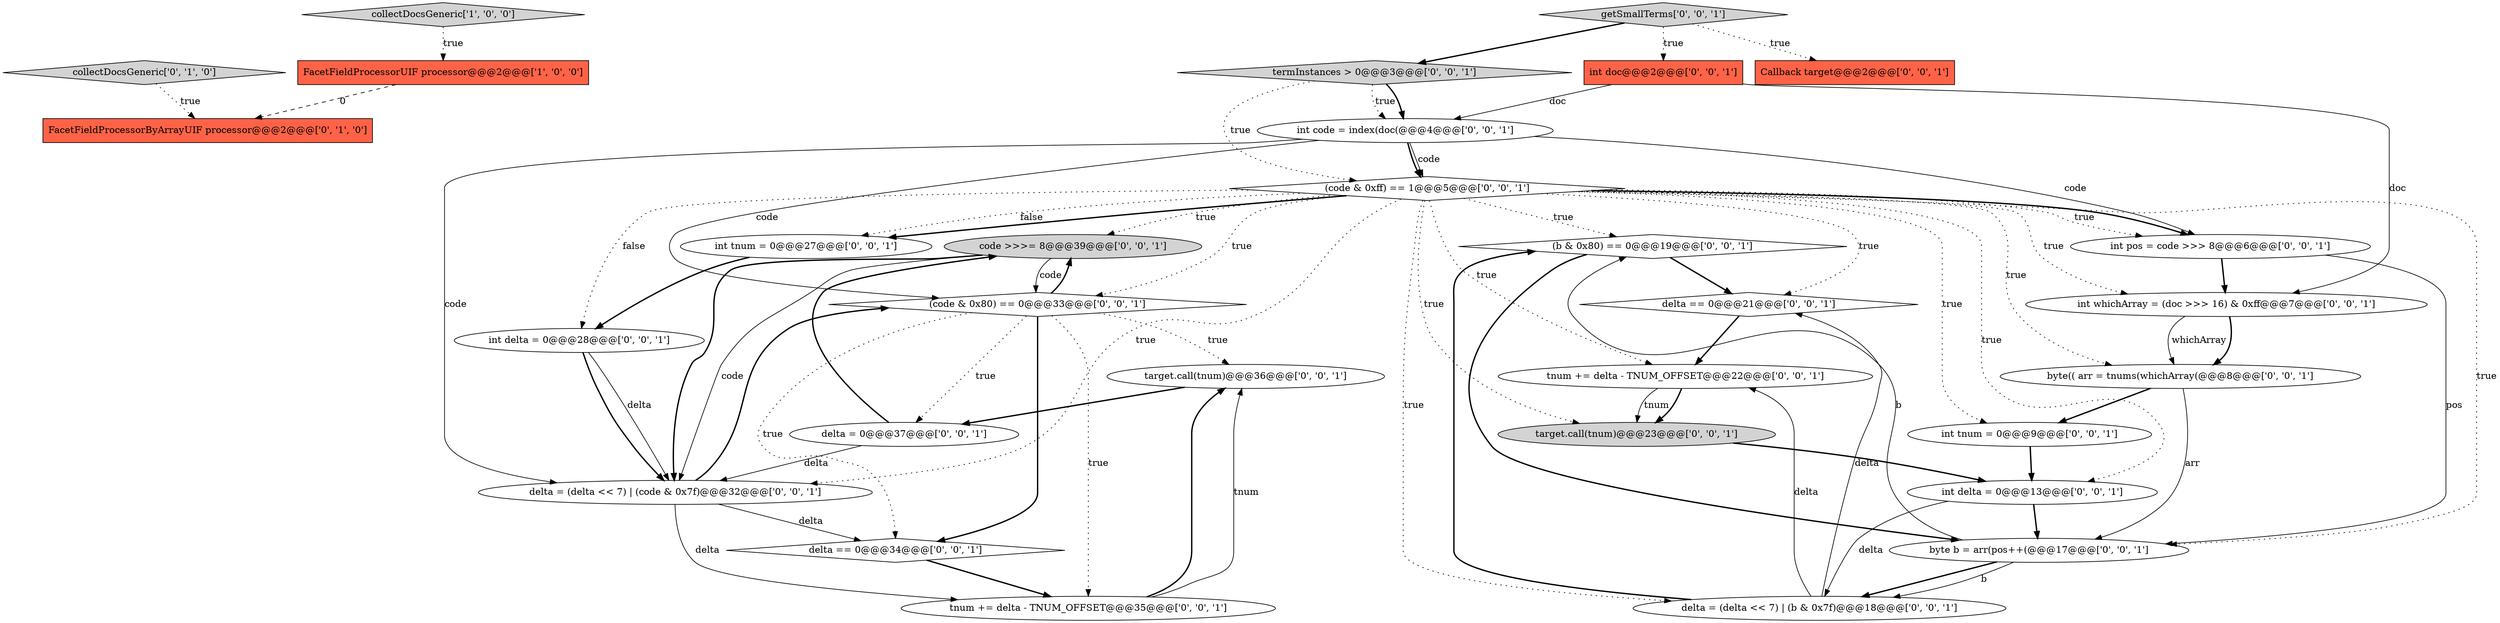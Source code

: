 digraph {
0 [style = filled, label = "FacetFieldProcessorUIF processor@@@2@@@['1', '0', '0']", fillcolor = tomato, shape = box image = "AAA1AAABBB1BBB"];
5 [style = filled, label = "(b & 0x80) == 0@@@19@@@['0', '0', '1']", fillcolor = white, shape = diamond image = "AAA0AAABBB3BBB"];
12 [style = filled, label = "(code & 0xff) == 1@@@5@@@['0', '0', '1']", fillcolor = white, shape = diamond image = "AAA0AAABBB3BBB"];
17 [style = filled, label = "int whichArray = (doc >>> 16) & 0xff@@@7@@@['0', '0', '1']", fillcolor = white, shape = ellipse image = "AAA0AAABBB3BBB"];
3 [style = filled, label = "collectDocsGeneric['0', '1', '0']", fillcolor = lightgray, shape = diamond image = "AAA0AAABBB2BBB"];
9 [style = filled, label = "delta == 0@@@21@@@['0', '0', '1']", fillcolor = white, shape = diamond image = "AAA0AAABBB3BBB"];
14 [style = filled, label = "int doc@@@2@@@['0', '0', '1']", fillcolor = tomato, shape = box image = "AAA0AAABBB3BBB"];
15 [style = filled, label = "byte b = arr(pos++(@@@17@@@['0', '0', '1']", fillcolor = white, shape = ellipse image = "AAA0AAABBB3BBB"];
19 [style = filled, label = "code >>>= 8@@@39@@@['0', '0', '1']", fillcolor = lightgray, shape = ellipse image = "AAA0AAABBB3BBB"];
23 [style = filled, label = "(code & 0x80) == 0@@@33@@@['0', '0', '1']", fillcolor = white, shape = diamond image = "AAA0AAABBB3BBB"];
4 [style = filled, label = "int code = index(doc(@@@4@@@['0', '0', '1']", fillcolor = white, shape = ellipse image = "AAA0AAABBB3BBB"];
1 [style = filled, label = "collectDocsGeneric['1', '0', '0']", fillcolor = lightgray, shape = diamond image = "AAA0AAABBB1BBB"];
21 [style = filled, label = "delta = 0@@@37@@@['0', '0', '1']", fillcolor = white, shape = ellipse image = "AAA0AAABBB3BBB"];
28 [style = filled, label = "int pos = code >>> 8@@@6@@@['0', '0', '1']", fillcolor = white, shape = ellipse image = "AAA0AAABBB3BBB"];
27 [style = filled, label = "getSmallTerms['0', '0', '1']", fillcolor = lightgray, shape = diamond image = "AAA0AAABBB3BBB"];
18 [style = filled, label = "tnum += delta - TNUM_OFFSET@@@35@@@['0', '0', '1']", fillcolor = white, shape = ellipse image = "AAA0AAABBB3BBB"];
6 [style = filled, label = "tnum += delta - TNUM_OFFSET@@@22@@@['0', '0', '1']", fillcolor = white, shape = ellipse image = "AAA0AAABBB3BBB"];
29 [style = filled, label = "delta = (delta << 7) | (b & 0x7f)@@@18@@@['0', '0', '1']", fillcolor = white, shape = ellipse image = "AAA0AAABBB3BBB"];
25 [style = filled, label = "int tnum = 0@@@27@@@['0', '0', '1']", fillcolor = white, shape = ellipse image = "AAA0AAABBB3BBB"];
16 [style = filled, label = "delta == 0@@@34@@@['0', '0', '1']", fillcolor = white, shape = diamond image = "AAA0AAABBB3BBB"];
2 [style = filled, label = "FacetFieldProcessorByArrayUIF processor@@@2@@@['0', '1', '0']", fillcolor = tomato, shape = box image = "AAA1AAABBB2BBB"];
22 [style = filled, label = "int delta = 0@@@28@@@['0', '0', '1']", fillcolor = white, shape = ellipse image = "AAA0AAABBB3BBB"];
24 [style = filled, label = "int tnum = 0@@@9@@@['0', '0', '1']", fillcolor = white, shape = ellipse image = "AAA0AAABBB3BBB"];
13 [style = filled, label = "target.call(tnum)@@@23@@@['0', '0', '1']", fillcolor = lightgray, shape = ellipse image = "AAA0AAABBB3BBB"];
10 [style = filled, label = "delta = (delta << 7) | (code & 0x7f)@@@32@@@['0', '0', '1']", fillcolor = white, shape = ellipse image = "AAA0AAABBB3BBB"];
11 [style = filled, label = "byte(( arr = tnums(whichArray(@@@8@@@['0', '0', '1']", fillcolor = white, shape = ellipse image = "AAA0AAABBB3BBB"];
20 [style = filled, label = "int delta = 0@@@13@@@['0', '0', '1']", fillcolor = white, shape = ellipse image = "AAA0AAABBB3BBB"];
8 [style = filled, label = "termInstances > 0@@@3@@@['0', '0', '1']", fillcolor = lightgray, shape = diamond image = "AAA0AAABBB3BBB"];
7 [style = filled, label = "Callback target@@@2@@@['0', '0', '1']", fillcolor = tomato, shape = box image = "AAA0AAABBB3BBB"];
26 [style = filled, label = "target.call(tnum)@@@36@@@['0', '0', '1']", fillcolor = white, shape = ellipse image = "AAA0AAABBB3BBB"];
23->16 [style = dotted, label="true"];
27->14 [style = dotted, label="true"];
12->17 [style = dotted, label="true"];
28->15 [style = solid, label="pos"];
23->16 [style = bold, label=""];
29->5 [style = bold, label=""];
16->18 [style = bold, label=""];
10->18 [style = solid, label="delta"];
12->28 [style = bold, label=""];
12->29 [style = dotted, label="true"];
12->23 [style = dotted, label="true"];
5->9 [style = bold, label=""];
25->22 [style = bold, label=""];
21->19 [style = bold, label=""];
29->9 [style = solid, label="delta"];
11->15 [style = solid, label="arr"];
14->17 [style = solid, label="doc"];
20->29 [style = solid, label="delta"];
23->21 [style = dotted, label="true"];
18->26 [style = bold, label=""];
12->15 [style = dotted, label="true"];
22->10 [style = solid, label="delta"];
18->26 [style = solid, label="tnum"];
5->15 [style = bold, label=""];
19->10 [style = bold, label=""];
19->10 [style = solid, label="code"];
11->24 [style = bold, label=""];
17->11 [style = solid, label="whichArray"];
14->4 [style = solid, label="doc"];
8->4 [style = dotted, label="true"];
29->6 [style = solid, label="delta"];
6->13 [style = solid, label="tnum"];
9->6 [style = bold, label=""];
12->28 [style = dotted, label="true"];
12->11 [style = dotted, label="true"];
10->16 [style = solid, label="delta"];
21->10 [style = solid, label="delta"];
24->20 [style = bold, label=""];
26->21 [style = bold, label=""];
12->13 [style = dotted, label="true"];
23->26 [style = dotted, label="true"];
4->12 [style = solid, label="code"];
12->20 [style = dotted, label="true"];
8->12 [style = dotted, label="true"];
23->18 [style = dotted, label="true"];
12->10 [style = dotted, label="true"];
27->7 [style = dotted, label="true"];
12->5 [style = dotted, label="true"];
12->6 [style = dotted, label="true"];
12->19 [style = dotted, label="true"];
12->22 [style = dotted, label="false"];
15->29 [style = solid, label="b"];
4->23 [style = solid, label="code"];
12->25 [style = bold, label=""];
6->13 [style = bold, label=""];
19->23 [style = solid, label="code"];
10->23 [style = bold, label=""];
23->19 [style = bold, label=""];
4->28 [style = solid, label="code"];
12->24 [style = dotted, label="true"];
22->10 [style = bold, label=""];
4->12 [style = bold, label=""];
28->17 [style = bold, label=""];
13->20 [style = bold, label=""];
0->2 [style = dashed, label="0"];
1->0 [style = dotted, label="true"];
8->4 [style = bold, label=""];
15->5 [style = solid, label="b"];
20->15 [style = bold, label=""];
27->8 [style = bold, label=""];
15->29 [style = bold, label=""];
4->10 [style = solid, label="code"];
12->25 [style = dotted, label="false"];
3->2 [style = dotted, label="true"];
12->9 [style = dotted, label="true"];
17->11 [style = bold, label=""];
}
